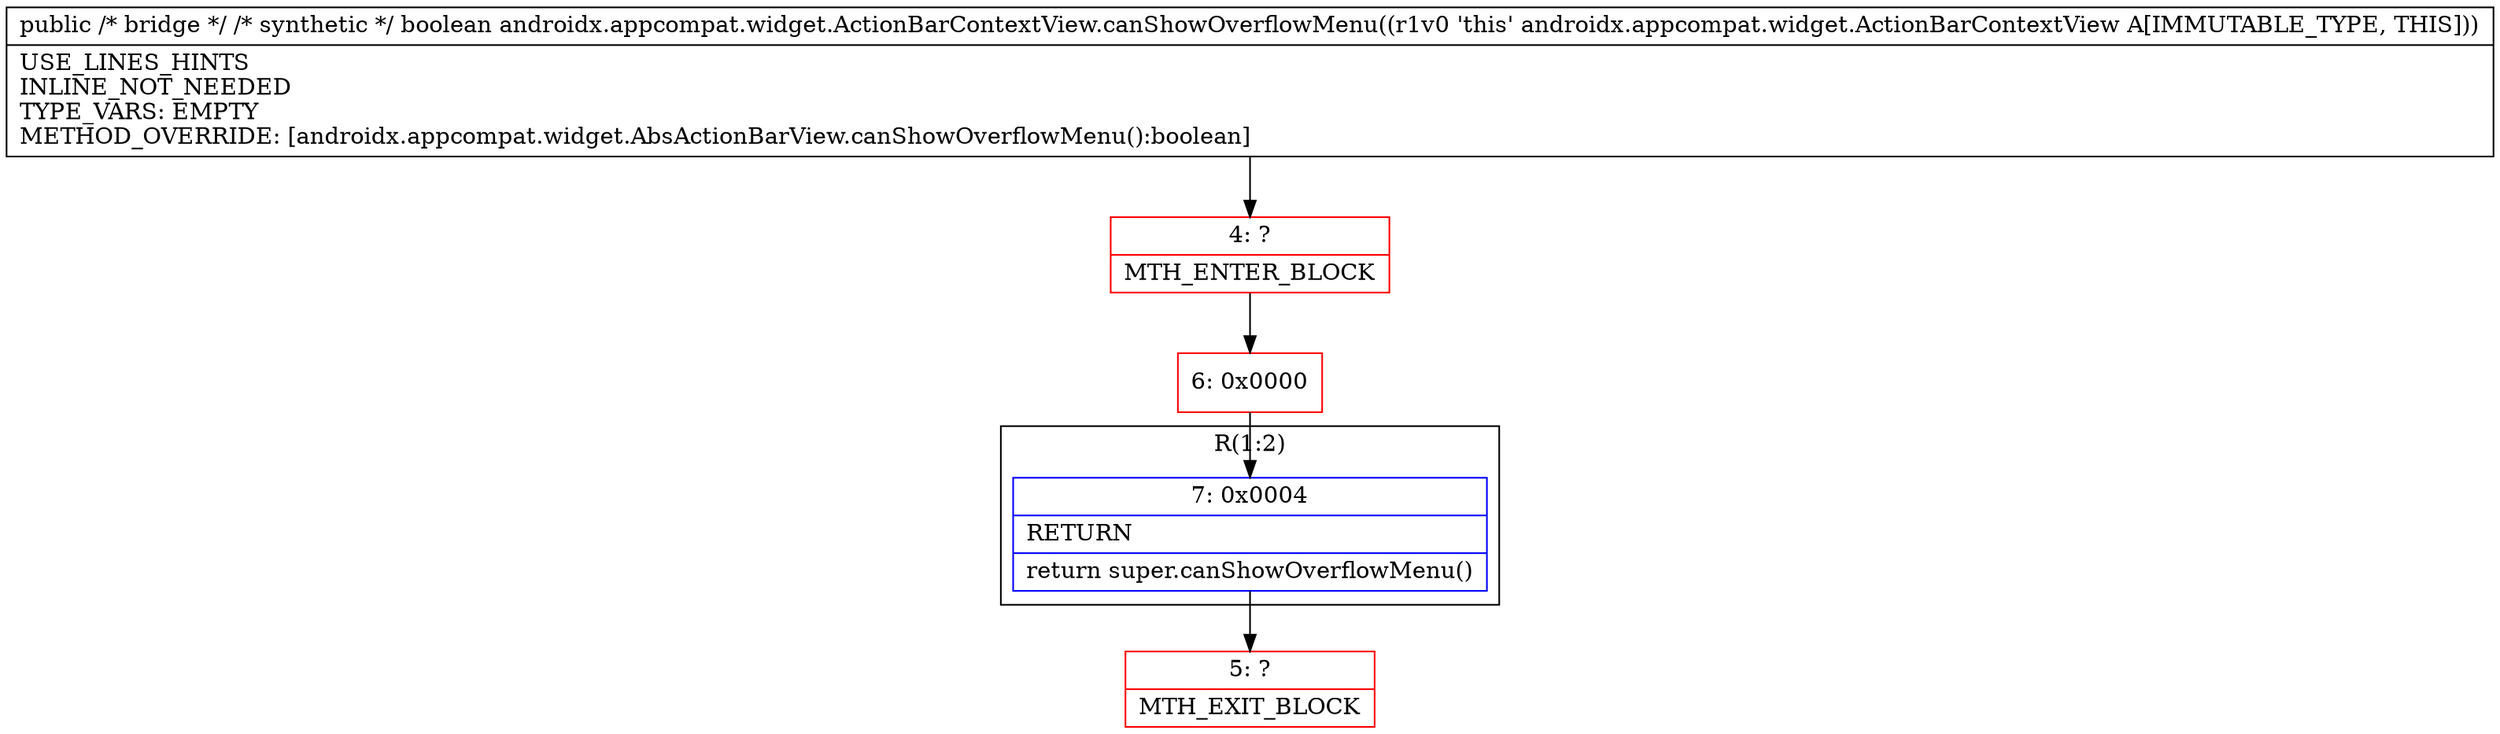digraph "CFG forandroidx.appcompat.widget.ActionBarContextView.canShowOverflowMenu()Z" {
subgraph cluster_Region_887789847 {
label = "R(1:2)";
node [shape=record,color=blue];
Node_7 [shape=record,label="{7\:\ 0x0004|RETURN\l|return super.canShowOverflowMenu()\l}"];
}
Node_4 [shape=record,color=red,label="{4\:\ ?|MTH_ENTER_BLOCK\l}"];
Node_6 [shape=record,color=red,label="{6\:\ 0x0000}"];
Node_5 [shape=record,color=red,label="{5\:\ ?|MTH_EXIT_BLOCK\l}"];
MethodNode[shape=record,label="{public \/* bridge *\/ \/* synthetic *\/ boolean androidx.appcompat.widget.ActionBarContextView.canShowOverflowMenu((r1v0 'this' androidx.appcompat.widget.ActionBarContextView A[IMMUTABLE_TYPE, THIS]))  | USE_LINES_HINTS\lINLINE_NOT_NEEDED\lTYPE_VARS: EMPTY\lMETHOD_OVERRIDE: [androidx.appcompat.widget.AbsActionBarView.canShowOverflowMenu():boolean]\l}"];
MethodNode -> Node_4;Node_7 -> Node_5;
Node_4 -> Node_6;
Node_6 -> Node_7;
}

